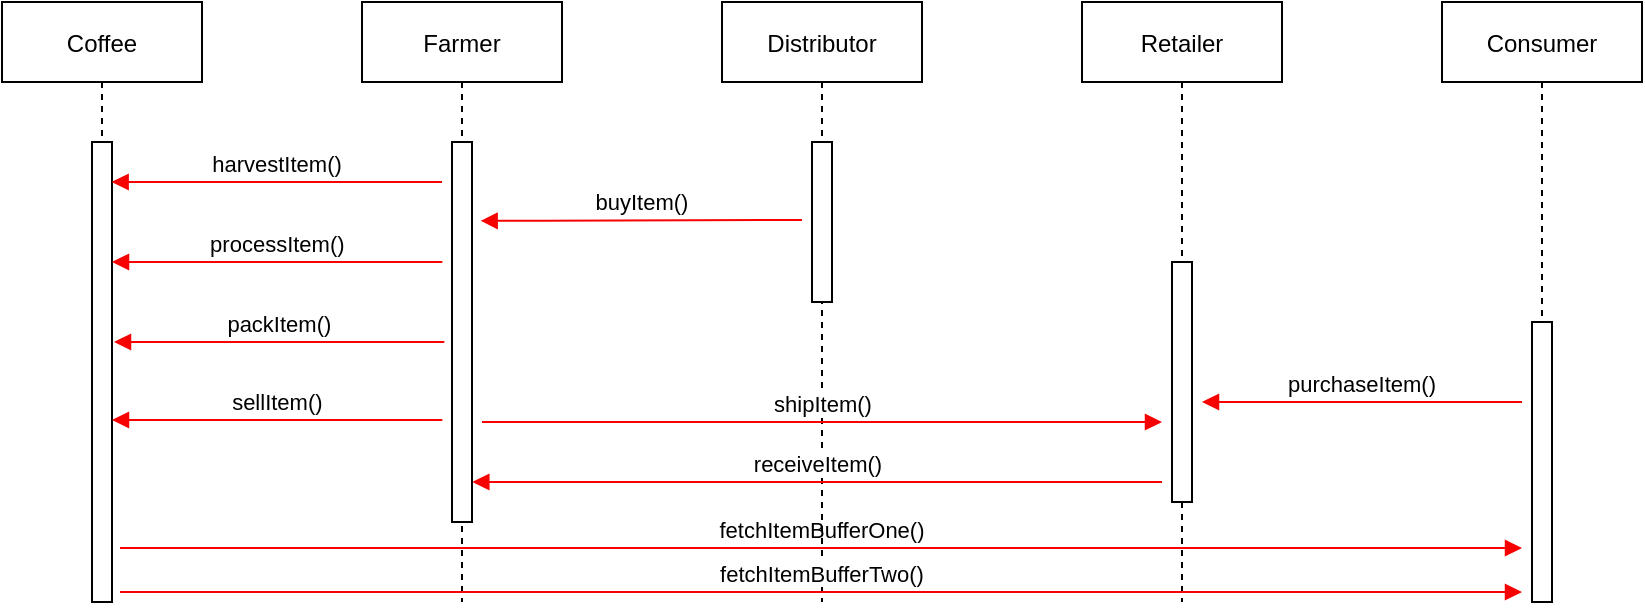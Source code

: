 <mxfile version="20.0.4" type="device"><diagram id="kgpKYQtTHZ0yAKxKKP6v" name="Page-1"><mxGraphModel dx="1105" dy="697" grid="1" gridSize="10" guides="1" tooltips="1" connect="1" arrows="1" fold="1" page="1" pageScale="1" pageWidth="850" pageHeight="1100" math="0" shadow="0"><root><mxCell id="0"/><mxCell id="1" parent="0"/><mxCell id="3nuBFxr9cyL0pnOWT2aG-1" value="Farmer" style="shape=umlLifeline;perimeter=lifelinePerimeter;container=1;collapsible=0;recursiveResize=0;rounded=0;shadow=0;strokeWidth=1;" parent="1" vertex="1"><mxGeometry x="200" y="80" width="100" height="300" as="geometry"/></mxCell><mxCell id="3nuBFxr9cyL0pnOWT2aG-4" value="" style="points=[];perimeter=orthogonalPerimeter;rounded=0;shadow=0;strokeWidth=1;" parent="3nuBFxr9cyL0pnOWT2aG-1" vertex="1"><mxGeometry x="45" y="70" width="10" height="190" as="geometry"/></mxCell><mxCell id="wZaTUrqsCk-72N40LKMp-20" value="fetchItemBufferOne()" style="verticalAlign=bottom;endArrow=block;shadow=0;strokeWidth=1;strokeColor=#F70202;" edge="1" parent="3nuBFxr9cyL0pnOWT2aG-1"><mxGeometry x="0.002" relative="1" as="geometry"><mxPoint x="-121" y="273" as="sourcePoint"/><mxPoint x="580" y="273" as="targetPoint"/><Array as="points"><mxPoint x="-51" y="273"/></Array><mxPoint as="offset"/></mxGeometry></mxCell><mxCell id="3nuBFxr9cyL0pnOWT2aG-5" value="Distributor" style="shape=umlLifeline;perimeter=lifelinePerimeter;container=1;collapsible=0;recursiveResize=0;rounded=0;shadow=0;strokeWidth=1;" parent="1" vertex="1"><mxGeometry x="380" y="80" width="100" height="300" as="geometry"/></mxCell><mxCell id="jvwWxDVklw1d24-90hjM-2" value="Retailer" style="shape=umlLifeline;perimeter=lifelinePerimeter;container=1;collapsible=0;recursiveResize=0;rounded=0;shadow=0;strokeWidth=1;" parent="1" vertex="1"><mxGeometry x="560" y="80" width="100" height="300" as="geometry"/></mxCell><mxCell id="wZaTUrqsCk-72N40LKMp-2" value="" style="html=1;points=[];perimeter=orthogonalPerimeter;" vertex="1" parent="jvwWxDVklw1d24-90hjM-2"><mxGeometry x="45" y="130" width="10" height="120" as="geometry"/></mxCell><mxCell id="jvwWxDVklw1d24-90hjM-4" value="Consumer" style="shape=umlLifeline;perimeter=lifelinePerimeter;container=1;collapsible=0;recursiveResize=0;rounded=0;shadow=0;strokeWidth=1;" parent="1" vertex="1"><mxGeometry x="740" y="80" width="100" height="300" as="geometry"/></mxCell><mxCell id="wZaTUrqsCk-72N40LKMp-13" value="" style="html=1;points=[];perimeter=orthogonalPerimeter;" vertex="1" parent="jvwWxDVklw1d24-90hjM-4"><mxGeometry x="45" y="160" width="10" height="140" as="geometry"/></mxCell><mxCell id="jvwWxDVklw1d24-90hjM-12" value="shipItem()" style="verticalAlign=bottom;endArrow=block;shadow=0;strokeWidth=1;strokeColor=#F70202;" parent="1" edge="1"><mxGeometry x="0.002" relative="1" as="geometry"><mxPoint x="260" y="290" as="sourcePoint"/><mxPoint x="600" y="290" as="targetPoint"/><Array as="points"><mxPoint x="330" y="290"/></Array><mxPoint as="offset"/></mxGeometry></mxCell><mxCell id="jvwWxDVklw1d24-90hjM-18" value="purchaseItem()" style="verticalAlign=bottom;endArrow=block;shadow=0;strokeWidth=1;strokeColor=#F70202;" parent="1" edge="1"><mxGeometry x="-0.002" relative="1" as="geometry"><mxPoint x="780" y="280" as="sourcePoint"/><mxPoint x="620" y="280" as="targetPoint"/><Array as="points"><mxPoint x="630.23" y="280"/></Array><mxPoint as="offset"/></mxGeometry></mxCell><mxCell id="wZaTUrqsCk-72N40LKMp-1" value="" style="html=1;points=[];perimeter=orthogonalPerimeter;" vertex="1" parent="1"><mxGeometry x="425" y="150" width="10" height="80" as="geometry"/></mxCell><mxCell id="wZaTUrqsCk-72N40LKMp-4" value="Coffee" style="shape=umlLifeline;perimeter=lifelinePerimeter;container=1;collapsible=0;recursiveResize=0;rounded=0;shadow=0;strokeWidth=1;" vertex="1" parent="1"><mxGeometry x="20" y="80" width="100" height="300" as="geometry"/></mxCell><mxCell id="wZaTUrqsCk-72N40LKMp-5" value="" style="points=[];perimeter=orthogonalPerimeter;rounded=0;shadow=0;strokeWidth=1;" vertex="1" parent="wZaTUrqsCk-72N40LKMp-4"><mxGeometry x="45" y="70" width="10" height="230" as="geometry"/></mxCell><mxCell id="wZaTUrqsCk-72N40LKMp-14" value="harvestItem()" style="verticalAlign=bottom;endArrow=block;shadow=0;strokeWidth=1;strokeColor=#F70202;" edge="1" parent="wZaTUrqsCk-72N40LKMp-4"><mxGeometry x="-0.002" relative="1" as="geometry"><mxPoint x="220" y="90" as="sourcePoint"/><mxPoint x="54.824" y="90" as="targetPoint"/><Array as="points"><mxPoint x="75.4" y="90"/></Array><mxPoint as="offset"/></mxGeometry></mxCell><mxCell id="wZaTUrqsCk-72N40LKMp-15" value="processItem()" style="verticalAlign=bottom;endArrow=block;shadow=0;strokeWidth=1;strokeColor=#F70202;" edge="1" parent="1"><mxGeometry x="-0.002" relative="1" as="geometry"><mxPoint x="240.18" y="210" as="sourcePoint"/><mxPoint x="75.004" y="210" as="targetPoint"/><Array as="points"><mxPoint x="95.58" y="210"/></Array><mxPoint as="offset"/></mxGeometry></mxCell><mxCell id="wZaTUrqsCk-72N40LKMp-16" value="packItem()" style="verticalAlign=bottom;endArrow=block;shadow=0;strokeWidth=1;strokeColor=#F70202;" edge="1" parent="1"><mxGeometry x="-0.002" relative="1" as="geometry"><mxPoint x="241.18" y="250" as="sourcePoint"/><mxPoint x="76.004" y="250" as="targetPoint"/><Array as="points"><mxPoint x="96.58" y="250"/></Array><mxPoint as="offset"/></mxGeometry></mxCell><mxCell id="wZaTUrqsCk-72N40LKMp-17" value="sellItem()" style="verticalAlign=bottom;endArrow=block;shadow=0;strokeWidth=1;strokeColor=#F70202;" edge="1" parent="1"><mxGeometry x="-0.002" relative="1" as="geometry"><mxPoint x="240.18" y="289" as="sourcePoint"/><mxPoint x="75.004" y="289" as="targetPoint"/><Array as="points"><mxPoint x="95.58" y="289"/></Array><mxPoint as="offset"/></mxGeometry></mxCell><mxCell id="wZaTUrqsCk-72N40LKMp-18" value="buyItem()" style="verticalAlign=bottom;endArrow=block;shadow=0;strokeWidth=1;strokeColor=#F70202;" edge="1" parent="1"><mxGeometry x="-0.002" relative="1" as="geometry"><mxPoint x="420" y="189" as="sourcePoint"/><mxPoint x="259.324" y="189.41" as="targetPoint"/><Array as="points"><mxPoint x="279.9" y="189.41"/></Array><mxPoint as="offset"/></mxGeometry></mxCell><mxCell id="wZaTUrqsCk-72N40LKMp-19" value="receiveItem()" style="verticalAlign=bottom;endArrow=block;shadow=0;strokeWidth=1;strokeColor=#F70202;" edge="1" parent="1"><mxGeometry x="-0.002" relative="1" as="geometry"><mxPoint x="600" y="320" as="sourcePoint"/><mxPoint x="255.167" y="320" as="targetPoint"/><Array as="points"><mxPoint x="275.4" y="320"/></Array><mxPoint as="offset"/></mxGeometry></mxCell><mxCell id="wZaTUrqsCk-72N40LKMp-23" value="fetchItemBufferTwo()" style="verticalAlign=bottom;endArrow=block;shadow=0;strokeWidth=1;strokeColor=#F70202;" edge="1" parent="1"><mxGeometry x="0.002" relative="1" as="geometry"><mxPoint x="79" y="375" as="sourcePoint"/><mxPoint x="780" y="375" as="targetPoint"/><Array as="points"><mxPoint x="149" y="375"/></Array><mxPoint as="offset"/></mxGeometry></mxCell></root></mxGraphModel></diagram></mxfile>